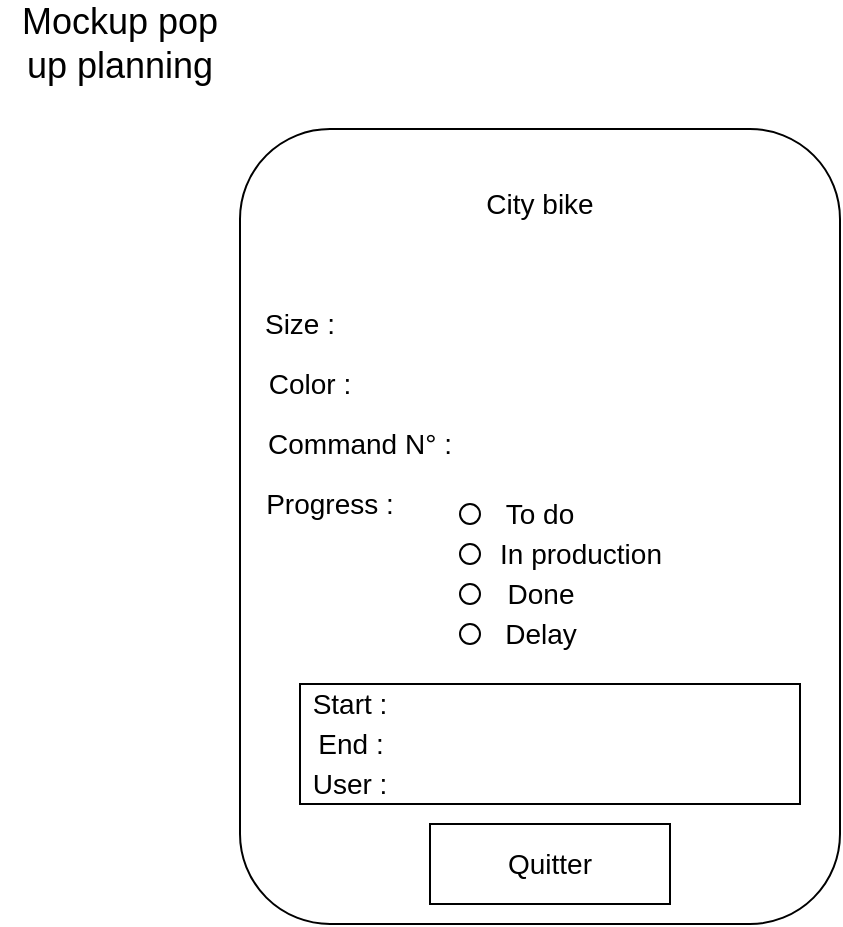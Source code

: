 <mxfile version="14.4.3" type="device"><diagram id="__MS3Xjw0yZDnKowNpMI" name="Page-1"><mxGraphModel dx="1662" dy="762" grid="1" gridSize="10" guides="1" tooltips="1" connect="1" arrows="1" fold="1" page="1" pageScale="1" pageWidth="827" pageHeight="1169" math="0" shadow="0"><root><mxCell id="0"/><mxCell id="1" parent="0"/><mxCell id="Lqt0-IxE95kr7aExULme-15" value="" style="rounded=1;whiteSpace=wrap;html=1;" vertex="1" parent="1"><mxGeometry x="250" y="142.5" width="300" height="397.5" as="geometry"/></mxCell><mxCell id="Lqt0-IxE95kr7aExULme-19" value="" style="rounded=0;whiteSpace=wrap;html=1;" vertex="1" parent="1"><mxGeometry x="280" y="420" width="250" height="60" as="geometry"/></mxCell><mxCell id="Lqt0-IxE95kr7aExULme-1" value="&lt;font style=&quot;font-size: 14px&quot;&gt;City bike&lt;/font&gt;" style="text;html=1;strokeColor=none;fillColor=none;align=center;verticalAlign=middle;whiteSpace=wrap;rounded=0;" vertex="1" parent="1"><mxGeometry x="370" y="170" width="60" height="20" as="geometry"/></mxCell><mxCell id="Lqt0-IxE95kr7aExULme-2" value="&lt;font style=&quot;font-size: 14px&quot;&gt;Size :&lt;/font&gt;" style="text;html=1;strokeColor=none;fillColor=none;align=center;verticalAlign=middle;whiteSpace=wrap;rounded=0;" vertex="1" parent="1"><mxGeometry x="260" y="230" width="40" height="20" as="geometry"/></mxCell><mxCell id="Lqt0-IxE95kr7aExULme-3" value="&lt;font style=&quot;font-size: 14px&quot;&gt;Color :&lt;/font&gt;" style="text;html=1;strokeColor=none;fillColor=none;align=center;verticalAlign=middle;whiteSpace=wrap;rounded=0;" vertex="1" parent="1"><mxGeometry x="260" y="260" width="50" height="20" as="geometry"/></mxCell><mxCell id="Lqt0-IxE95kr7aExULme-4" value="&lt;font style=&quot;font-size: 14px&quot;&gt;Command N° :&lt;/font&gt;" style="text;html=1;strokeColor=none;fillColor=none;align=center;verticalAlign=middle;whiteSpace=wrap;rounded=0;" vertex="1" parent="1"><mxGeometry x="260" y="290" width="100" height="20" as="geometry"/></mxCell><mxCell id="Lqt0-IxE95kr7aExULme-5" value="&lt;font style=&quot;font-size: 14px&quot;&gt;Progress :&lt;/font&gt;" style="text;html=1;strokeColor=none;fillColor=none;align=center;verticalAlign=middle;whiteSpace=wrap;rounded=0;" vertex="1" parent="1"><mxGeometry x="260" y="320" width="70" height="20" as="geometry"/></mxCell><mxCell id="Lqt0-IxE95kr7aExULme-7" value="" style="ellipse;whiteSpace=wrap;html=1;aspect=fixed;" vertex="1" parent="1"><mxGeometry x="360" y="330" width="10" height="10" as="geometry"/></mxCell><mxCell id="Lqt0-IxE95kr7aExULme-8" value="" style="ellipse;whiteSpace=wrap;html=1;aspect=fixed;" vertex="1" parent="1"><mxGeometry x="360" y="350" width="10" height="10" as="geometry"/></mxCell><mxCell id="Lqt0-IxE95kr7aExULme-9" value="" style="ellipse;whiteSpace=wrap;html=1;aspect=fixed;" vertex="1" parent="1"><mxGeometry x="360" y="370" width="10" height="10" as="geometry"/></mxCell><mxCell id="Lqt0-IxE95kr7aExULme-10" value="" style="ellipse;whiteSpace=wrap;html=1;aspect=fixed;" vertex="1" parent="1"><mxGeometry x="360" y="390" width="10" height="10" as="geometry"/></mxCell><mxCell id="Lqt0-IxE95kr7aExULme-11" value="&lt;font style=&quot;font-size: 14px&quot;&gt;To do&lt;/font&gt;" style="text;html=1;strokeColor=none;fillColor=none;align=center;verticalAlign=middle;whiteSpace=wrap;rounded=0;" vertex="1" parent="1"><mxGeometry x="380" y="325" width="40" height="20" as="geometry"/></mxCell><mxCell id="Lqt0-IxE95kr7aExULme-12" value="&lt;font style=&quot;font-size: 14px&quot;&gt;In production&lt;/font&gt;" style="text;html=1;align=center;verticalAlign=middle;resizable=0;points=[];autosize=1;" vertex="1" parent="1"><mxGeometry x="370" y="345" width="100" height="20" as="geometry"/></mxCell><mxCell id="Lqt0-IxE95kr7aExULme-13" value="&lt;font style=&quot;font-size: 14px&quot;&gt;Done&lt;/font&gt;" style="text;html=1;align=center;verticalAlign=middle;resizable=0;points=[];autosize=1;" vertex="1" parent="1"><mxGeometry x="375" y="365" width="50" height="20" as="geometry"/></mxCell><mxCell id="Lqt0-IxE95kr7aExULme-14" value="&lt;font style=&quot;font-size: 14px&quot;&gt;Delay&lt;/font&gt;" style="text;html=1;align=center;verticalAlign=middle;resizable=0;points=[];autosize=1;" vertex="1" parent="1"><mxGeometry x="375" y="385" width="50" height="20" as="geometry"/></mxCell><mxCell id="Lqt0-IxE95kr7aExULme-16" value="&lt;font style=&quot;font-size: 14px&quot;&gt;Start :&lt;/font&gt;" style="text;html=1;strokeColor=none;fillColor=none;align=center;verticalAlign=middle;whiteSpace=wrap;rounded=0;" vertex="1" parent="1"><mxGeometry x="280" y="420" width="50" height="20" as="geometry"/></mxCell><mxCell id="Lqt0-IxE95kr7aExULme-17" value="&lt;font style=&quot;font-size: 14px&quot;&gt;End :&lt;/font&gt;" style="text;html=1;align=center;verticalAlign=middle;resizable=0;points=[];autosize=1;" vertex="1" parent="1"><mxGeometry x="280" y="440" width="50" height="20" as="geometry"/></mxCell><mxCell id="Lqt0-IxE95kr7aExULme-18" value="&lt;font style=&quot;font-size: 14px&quot;&gt;User :&lt;/font&gt;" style="text;html=1;strokeColor=none;fillColor=none;align=center;verticalAlign=middle;whiteSpace=wrap;rounded=0;" vertex="1" parent="1"><mxGeometry x="280" y="460" width="50" height="20" as="geometry"/></mxCell><mxCell id="Lqt0-IxE95kr7aExULme-20" value="&lt;font style=&quot;font-size: 14px&quot;&gt;Quitter&lt;/font&gt;" style="rounded=0;whiteSpace=wrap;html=1;" vertex="1" parent="1"><mxGeometry x="345" y="490" width="120" height="40" as="geometry"/></mxCell><mxCell id="Lqt0-IxE95kr7aExULme-22" value="&lt;font style=&quot;font-size: 18px&quot;&gt;Mockup pop up planning&lt;/font&gt;" style="text;html=1;strokeColor=none;fillColor=none;align=center;verticalAlign=middle;whiteSpace=wrap;rounded=0;" vertex="1" parent="1"><mxGeometry x="130" y="90" width="120" height="20" as="geometry"/></mxCell></root></mxGraphModel></diagram></mxfile>